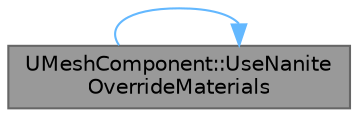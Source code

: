 digraph "UMeshComponent::UseNaniteOverrideMaterials"
{
 // INTERACTIVE_SVG=YES
 // LATEX_PDF_SIZE
  bgcolor="transparent";
  edge [fontname=Helvetica,fontsize=10,labelfontname=Helvetica,labelfontsize=10];
  node [fontname=Helvetica,fontsize=10,shape=box,height=0.2,width=0.4];
  rankdir="LR";
  Node1 [id="Node000001",label="UMeshComponent::UseNanite\lOverrideMaterials",height=0.2,width=0.4,color="gray40", fillcolor="grey60", style="filled", fontcolor="black",tooltip="Determines if we use the nanite overrides from any materials."];
  Node1 -> Node1 [id="edge1_Node000001_Node000001",color="steelblue1",style="solid",tooltip=" "];
}

